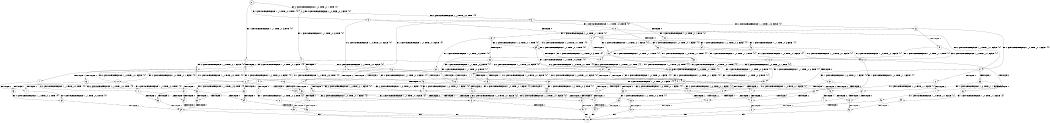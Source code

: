 digraph BCG {
size = "7, 10.5";
center = TRUE;
node [shape = circle];
0 [peripheries = 2];
0 -> 1 [label = "EX !1 !ATOMIC_EXCH_BRANCH (1, +1, TRUE, +0, 3, TRUE) !{0}"];
0 -> 2 [label = "EX !2 !ATOMIC_EXCH_BRANCH (1, +0, TRUE, +0, 1, TRUE) !{0}"];
0 -> 3 [label = "EX !0 !ATOMIC_EXCH_BRANCH (1, +1, TRUE, +0, 2, TRUE) !{0}"];
1 -> 4 [label = "TERMINATE !1"];
1 -> 5 [label = "EX !2 !ATOMIC_EXCH_BRANCH (1, +0, TRUE, +0, 1, FALSE) !{0}"];
1 -> 6 [label = "EX !0 !ATOMIC_EXCH_BRANCH (1, +1, TRUE, +0, 2, FALSE) !{0}"];
2 -> 7 [label = "EX !1 !ATOMIC_EXCH_BRANCH (1, +1, TRUE, +0, 3, TRUE) !{0}"];
2 -> 8 [label = "EX !0 !ATOMIC_EXCH_BRANCH (1, +1, TRUE, +0, 2, TRUE) !{0}"];
2 -> 2 [label = "EX !2 !ATOMIC_EXCH_BRANCH (1, +0, TRUE, +0, 1, TRUE) !{0}"];
3 -> 9 [label = "TERMINATE !0"];
3 -> 10 [label = "EX !1 !ATOMIC_EXCH_BRANCH (1, +1, TRUE, +0, 3, FALSE) !{0}"];
3 -> 11 [label = "EX !2 !ATOMIC_EXCH_BRANCH (1, +0, TRUE, +0, 1, FALSE) !{0}"];
4 -> 12 [label = "EX !2 !ATOMIC_EXCH_BRANCH (1, +0, TRUE, +0, 1, FALSE) !{0}"];
4 -> 13 [label = "EX !0 !ATOMIC_EXCH_BRANCH (1, +1, TRUE, +0, 2, FALSE) !{0}"];
5 -> 14 [label = "TERMINATE !1"];
5 -> 15 [label = "TERMINATE !2"];
5 -> 16 [label = "EX !0 !ATOMIC_EXCH_BRANCH (1, +1, TRUE, +0, 2, TRUE) !{0}"];
6 -> 17 [label = "TERMINATE !1"];
6 -> 18 [label = "TERMINATE !0"];
6 -> 19 [label = "EX !2 !ATOMIC_EXCH_BRANCH (1, +0, TRUE, +0, 1, FALSE) !{0}"];
7 -> 20 [label = "TERMINATE !1"];
7 -> 21 [label = "EX !0 !ATOMIC_EXCH_BRANCH (1, +1, TRUE, +0, 2, FALSE) !{0}"];
7 -> 5 [label = "EX !2 !ATOMIC_EXCH_BRANCH (1, +0, TRUE, +0, 1, FALSE) !{0}"];
8 -> 22 [label = "TERMINATE !0"];
8 -> 23 [label = "EX !1 !ATOMIC_EXCH_BRANCH (1, +1, TRUE, +0, 3, FALSE) !{0}"];
8 -> 11 [label = "EX !2 !ATOMIC_EXCH_BRANCH (1, +0, TRUE, +0, 1, FALSE) !{0}"];
9 -> 24 [label = "EX !1 !ATOMIC_EXCH_BRANCH (1, +1, TRUE, +0, 3, FALSE) !{1}"];
9 -> 25 [label = "EX !2 !ATOMIC_EXCH_BRANCH (1, +0, TRUE, +0, 1, FALSE) !{1}"];
10 -> 26 [label = "TERMINATE !0"];
10 -> 27 [label = "EX !2 !ATOMIC_EXCH_BRANCH (1, +0, TRUE, +0, 1, FALSE) !{0}"];
10 -> 28 [label = "EX !1 !ATOMIC_EXCH_BRANCH (1, +0, TRUE, +1, 1, TRUE) !{0}"];
11 -> 29 [label = "TERMINATE !2"];
11 -> 30 [label = "TERMINATE !0"];
11 -> 16 [label = "EX !1 !ATOMIC_EXCH_BRANCH (1, +1, TRUE, +0, 3, TRUE) !{0}"];
12 -> 31 [label = "TERMINATE !2"];
12 -> 32 [label = "EX !0 !ATOMIC_EXCH_BRANCH (1, +1, TRUE, +0, 2, TRUE) !{0}"];
13 -> 33 [label = "TERMINATE !0"];
13 -> 34 [label = "EX !2 !ATOMIC_EXCH_BRANCH (1, +0, TRUE, +0, 1, FALSE) !{0}"];
14 -> 31 [label = "TERMINATE !2"];
14 -> 32 [label = "EX !0 !ATOMIC_EXCH_BRANCH (1, +1, TRUE, +0, 2, TRUE) !{0}"];
15 -> 35 [label = "TERMINATE !1"];
15 -> 36 [label = "EX !0 !ATOMIC_EXCH_BRANCH (1, +1, TRUE, +0, 2, TRUE) !{0}"];
16 -> 37 [label = "TERMINATE !1"];
16 -> 38 [label = "TERMINATE !2"];
16 -> 39 [label = "TERMINATE !0"];
17 -> 33 [label = "TERMINATE !0"];
17 -> 34 [label = "EX !2 !ATOMIC_EXCH_BRANCH (1, +0, TRUE, +0, 1, FALSE) !{0}"];
18 -> 40 [label = "TERMINATE !1"];
18 -> 41 [label = "EX !2 !ATOMIC_EXCH_BRANCH (1, +0, TRUE, +0, 1, FALSE) !{1}"];
19 -> 42 [label = "TERMINATE !1"];
19 -> 43 [label = "TERMINATE !2"];
19 -> 44 [label = "TERMINATE !0"];
20 -> 45 [label = "EX !0 !ATOMIC_EXCH_BRANCH (1, +1, TRUE, +0, 2, FALSE) !{0}"];
20 -> 12 [label = "EX !2 !ATOMIC_EXCH_BRANCH (1, +0, TRUE, +0, 1, FALSE) !{0}"];
21 -> 46 [label = "TERMINATE !1"];
21 -> 47 [label = "TERMINATE !0"];
21 -> 19 [label = "EX !2 !ATOMIC_EXCH_BRANCH (1, +0, TRUE, +0, 1, FALSE) !{0}"];
22 -> 48 [label = "EX !1 !ATOMIC_EXCH_BRANCH (1, +1, TRUE, +0, 3, FALSE) !{1}"];
22 -> 25 [label = "EX !2 !ATOMIC_EXCH_BRANCH (1, +0, TRUE, +0, 1, FALSE) !{1}"];
23 -> 49 [label = "TERMINATE !0"];
23 -> 27 [label = "EX !2 !ATOMIC_EXCH_BRANCH (1, +0, TRUE, +0, 1, FALSE) !{0}"];
23 -> 50 [label = "EX !1 !ATOMIC_EXCH_BRANCH (1, +0, TRUE, +1, 1, TRUE) !{0}"];
24 -> 51 [label = "EX !2 !ATOMIC_EXCH_BRANCH (1, +0, TRUE, +0, 1, FALSE) !{1}"];
24 -> 52 [label = "EX !1 !ATOMIC_EXCH_BRANCH (1, +0, TRUE, +1, 1, TRUE) !{1}"];
25 -> 53 [label = "TERMINATE !2"];
25 -> 54 [label = "EX !1 !ATOMIC_EXCH_BRANCH (1, +1, TRUE, +0, 3, TRUE) !{1}"];
26 -> 51 [label = "EX !2 !ATOMIC_EXCH_BRANCH (1, +0, TRUE, +0, 1, FALSE) !{1}"];
26 -> 52 [label = "EX !1 !ATOMIC_EXCH_BRANCH (1, +0, TRUE, +1, 1, TRUE) !{1}"];
27 -> 55 [label = "TERMINATE !2"];
27 -> 56 [label = "TERMINATE !0"];
27 -> 57 [label = "EX !1 !ATOMIC_EXCH_BRANCH (1, +0, TRUE, +1, 1, FALSE) !{0}"];
28 -> 58 [label = "TERMINATE !0"];
28 -> 59 [label = "EX !2 !ATOMIC_EXCH_BRANCH (1, +0, TRUE, +0, 1, TRUE) !{0}"];
28 -> 60 [label = "EX !1 !ATOMIC_EXCH_BRANCH (1, +1, TRUE, +0, 3, TRUE) !{0}"];
29 -> 61 [label = "TERMINATE !0"];
29 -> 36 [label = "EX !1 !ATOMIC_EXCH_BRANCH (1, +1, TRUE, +0, 3, TRUE) !{0}"];
30 -> 53 [label = "TERMINATE !2"];
30 -> 54 [label = "EX !1 !ATOMIC_EXCH_BRANCH (1, +1, TRUE, +0, 3, TRUE) !{1}"];
31 -> 62 [label = "EX !0 !ATOMIC_EXCH_BRANCH (1, +1, TRUE, +0, 2, TRUE) !{0}"];
32 -> 63 [label = "TERMINATE !2"];
32 -> 64 [label = "TERMINATE !0"];
33 -> 65 [label = "EX !2 !ATOMIC_EXCH_BRANCH (1, +0, TRUE, +0, 1, FALSE) !{2}"];
34 -> 66 [label = "TERMINATE !2"];
34 -> 67 [label = "TERMINATE !0"];
35 -> 62 [label = "EX !0 !ATOMIC_EXCH_BRANCH (1, +1, TRUE, +0, 2, TRUE) !{0}"];
36 -> 68 [label = "TERMINATE !1"];
36 -> 69 [label = "TERMINATE !0"];
37 -> 63 [label = "TERMINATE !2"];
37 -> 64 [label = "TERMINATE !0"];
38 -> 68 [label = "TERMINATE !1"];
38 -> 69 [label = "TERMINATE !0"];
39 -> 70 [label = "TERMINATE !1"];
39 -> 71 [label = "TERMINATE !2"];
40 -> 65 [label = "EX !2 !ATOMIC_EXCH_BRANCH (1, +0, TRUE, +0, 1, FALSE) !{2}"];
41 -> 72 [label = "TERMINATE !1"];
41 -> 73 [label = "TERMINATE !2"];
42 -> 66 [label = "TERMINATE !2"];
42 -> 67 [label = "TERMINATE !0"];
43 -> 74 [label = "TERMINATE !1"];
43 -> 75 [label = "TERMINATE !0"];
44 -> 72 [label = "TERMINATE !1"];
44 -> 73 [label = "TERMINATE !2"];
45 -> 76 [label = "TERMINATE !0"];
45 -> 34 [label = "EX !2 !ATOMIC_EXCH_BRANCH (1, +0, TRUE, +0, 1, FALSE) !{0}"];
46 -> 76 [label = "TERMINATE !0"];
46 -> 34 [label = "EX !2 !ATOMIC_EXCH_BRANCH (1, +0, TRUE, +0, 1, FALSE) !{0}"];
47 -> 77 [label = "TERMINATE !1"];
47 -> 41 [label = "EX !2 !ATOMIC_EXCH_BRANCH (1, +0, TRUE, +0, 1, FALSE) !{1}"];
48 -> 51 [label = "EX !2 !ATOMIC_EXCH_BRANCH (1, +0, TRUE, +0, 1, FALSE) !{1}"];
48 -> 78 [label = "EX !1 !ATOMIC_EXCH_BRANCH (1, +0, TRUE, +1, 1, TRUE) !{1}"];
49 -> 51 [label = "EX !2 !ATOMIC_EXCH_BRANCH (1, +0, TRUE, +0, 1, FALSE) !{1}"];
49 -> 78 [label = "EX !1 !ATOMIC_EXCH_BRANCH (1, +0, TRUE, +1, 1, TRUE) !{1}"];
50 -> 79 [label = "TERMINATE !0"];
50 -> 59 [label = "EX !2 !ATOMIC_EXCH_BRANCH (1, +0, TRUE, +0, 1, TRUE) !{0}"];
50 -> 80 [label = "EX !1 !ATOMIC_EXCH_BRANCH (1, +1, TRUE, +0, 3, TRUE) !{0}"];
51 -> 81 [label = "TERMINATE !2"];
51 -> 82 [label = "EX !1 !ATOMIC_EXCH_BRANCH (1, +0, TRUE, +1, 1, FALSE) !{1}"];
52 -> 83 [label = "EX !2 !ATOMIC_EXCH_BRANCH (1, +0, TRUE, +0, 1, TRUE) !{1}"];
52 -> 84 [label = "EX !1 !ATOMIC_EXCH_BRANCH (1, +1, TRUE, +0, 3, TRUE) !{1}"];
53 -> 85 [label = "EX !1 !ATOMIC_EXCH_BRANCH (1, +1, TRUE, +0, 3, TRUE) !{1}"];
54 -> 70 [label = "TERMINATE !1"];
54 -> 71 [label = "TERMINATE !2"];
55 -> 86 [label = "TERMINATE !0"];
55 -> 87 [label = "EX !1 !ATOMIC_EXCH_BRANCH (1, +0, TRUE, +1, 1, FALSE) !{0}"];
56 -> 81 [label = "TERMINATE !2"];
56 -> 82 [label = "EX !1 !ATOMIC_EXCH_BRANCH (1, +0, TRUE, +1, 1, FALSE) !{1}"];
57 -> 42 [label = "TERMINATE !1"];
57 -> 43 [label = "TERMINATE !2"];
57 -> 44 [label = "TERMINATE !0"];
58 -> 83 [label = "EX !2 !ATOMIC_EXCH_BRANCH (1, +0, TRUE, +0, 1, TRUE) !{1}"];
58 -> 84 [label = "EX !1 !ATOMIC_EXCH_BRANCH (1, +1, TRUE, +0, 3, TRUE) !{1}"];
59 -> 79 [label = "TERMINATE !0"];
59 -> 59 [label = "EX !2 !ATOMIC_EXCH_BRANCH (1, +0, TRUE, +0, 1, TRUE) !{0}"];
59 -> 80 [label = "EX !1 !ATOMIC_EXCH_BRANCH (1, +1, TRUE, +0, 3, TRUE) !{0}"];
60 -> 17 [label = "TERMINATE !1"];
60 -> 18 [label = "TERMINATE !0"];
60 -> 19 [label = "EX !2 !ATOMIC_EXCH_BRANCH (1, +0, TRUE, +0, 1, FALSE) !{0}"];
61 -> 88 [label = "EX !1 !ATOMIC_EXCH_BRANCH (1, +1, TRUE, +0, 3, TRUE) !{2}"];
62 -> 89 [label = "TERMINATE !0"];
63 -> 89 [label = "TERMINATE !0"];
64 -> 90 [label = "TERMINATE !2"];
65 -> 91 [label = "TERMINATE !2"];
66 -> 92 [label = "TERMINATE !0"];
67 -> 91 [label = "TERMINATE !2"];
68 -> 89 [label = "TERMINATE !0"];
69 -> 93 [label = "TERMINATE !1"];
70 -> 90 [label = "TERMINATE !2"];
71 -> 94 [label = "TERMINATE !1"];
72 -> 91 [label = "TERMINATE !2"];
73 -> 95 [label = "TERMINATE !1"];
74 -> 92 [label = "TERMINATE !0"];
75 -> 96 [label = "TERMINATE !1"];
76 -> 65 [label = "EX !2 !ATOMIC_EXCH_BRANCH (1, +0, TRUE, +0, 1, FALSE) !{2}"];
77 -> 65 [label = "EX !2 !ATOMIC_EXCH_BRANCH (1, +0, TRUE, +0, 1, FALSE) !{2}"];
78 -> 83 [label = "EX !2 !ATOMIC_EXCH_BRANCH (1, +0, TRUE, +0, 1, TRUE) !{1}"];
78 -> 97 [label = "EX !1 !ATOMIC_EXCH_BRANCH (1, +1, TRUE, +0, 3, TRUE) !{1}"];
79 -> 83 [label = "EX !2 !ATOMIC_EXCH_BRANCH (1, +0, TRUE, +0, 1, TRUE) !{1}"];
79 -> 97 [label = "EX !1 !ATOMIC_EXCH_BRANCH (1, +1, TRUE, +0, 3, TRUE) !{1}"];
80 -> 46 [label = "TERMINATE !1"];
80 -> 47 [label = "TERMINATE !0"];
80 -> 19 [label = "EX !2 !ATOMIC_EXCH_BRANCH (1, +0, TRUE, +0, 1, FALSE) !{0}"];
81 -> 98 [label = "EX !1 !ATOMIC_EXCH_BRANCH (1, +0, TRUE, +1, 1, FALSE) !{1}"];
82 -> 72 [label = "TERMINATE !1"];
82 -> 73 [label = "TERMINATE !2"];
83 -> 83 [label = "EX !2 !ATOMIC_EXCH_BRANCH (1, +0, TRUE, +0, 1, TRUE) !{1}"];
83 -> 97 [label = "EX !1 !ATOMIC_EXCH_BRANCH (1, +1, TRUE, +0, 3, TRUE) !{1}"];
84 -> 40 [label = "TERMINATE !1"];
84 -> 41 [label = "EX !2 !ATOMIC_EXCH_BRANCH (1, +0, TRUE, +0, 1, FALSE) !{1}"];
85 -> 94 [label = "TERMINATE !1"];
86 -> 99 [label = "EX !1 !ATOMIC_EXCH_BRANCH (1, +0, TRUE, +1, 1, FALSE) !{2}"];
87 -> 74 [label = "TERMINATE !1"];
87 -> 75 [label = "TERMINATE !0"];
88 -> 93 [label = "TERMINATE !1"];
89 -> 100 [label = "exit"];
90 -> 100 [label = "exit"];
91 -> 100 [label = "exit"];
92 -> 100 [label = "exit"];
93 -> 100 [label = "exit"];
94 -> 100 [label = "exit"];
95 -> 100 [label = "exit"];
96 -> 100 [label = "exit"];
97 -> 77 [label = "TERMINATE !1"];
97 -> 41 [label = "EX !2 !ATOMIC_EXCH_BRANCH (1, +0, TRUE, +0, 1, FALSE) !{1}"];
98 -> 95 [label = "TERMINATE !1"];
99 -> 96 [label = "TERMINATE !1"];
}
